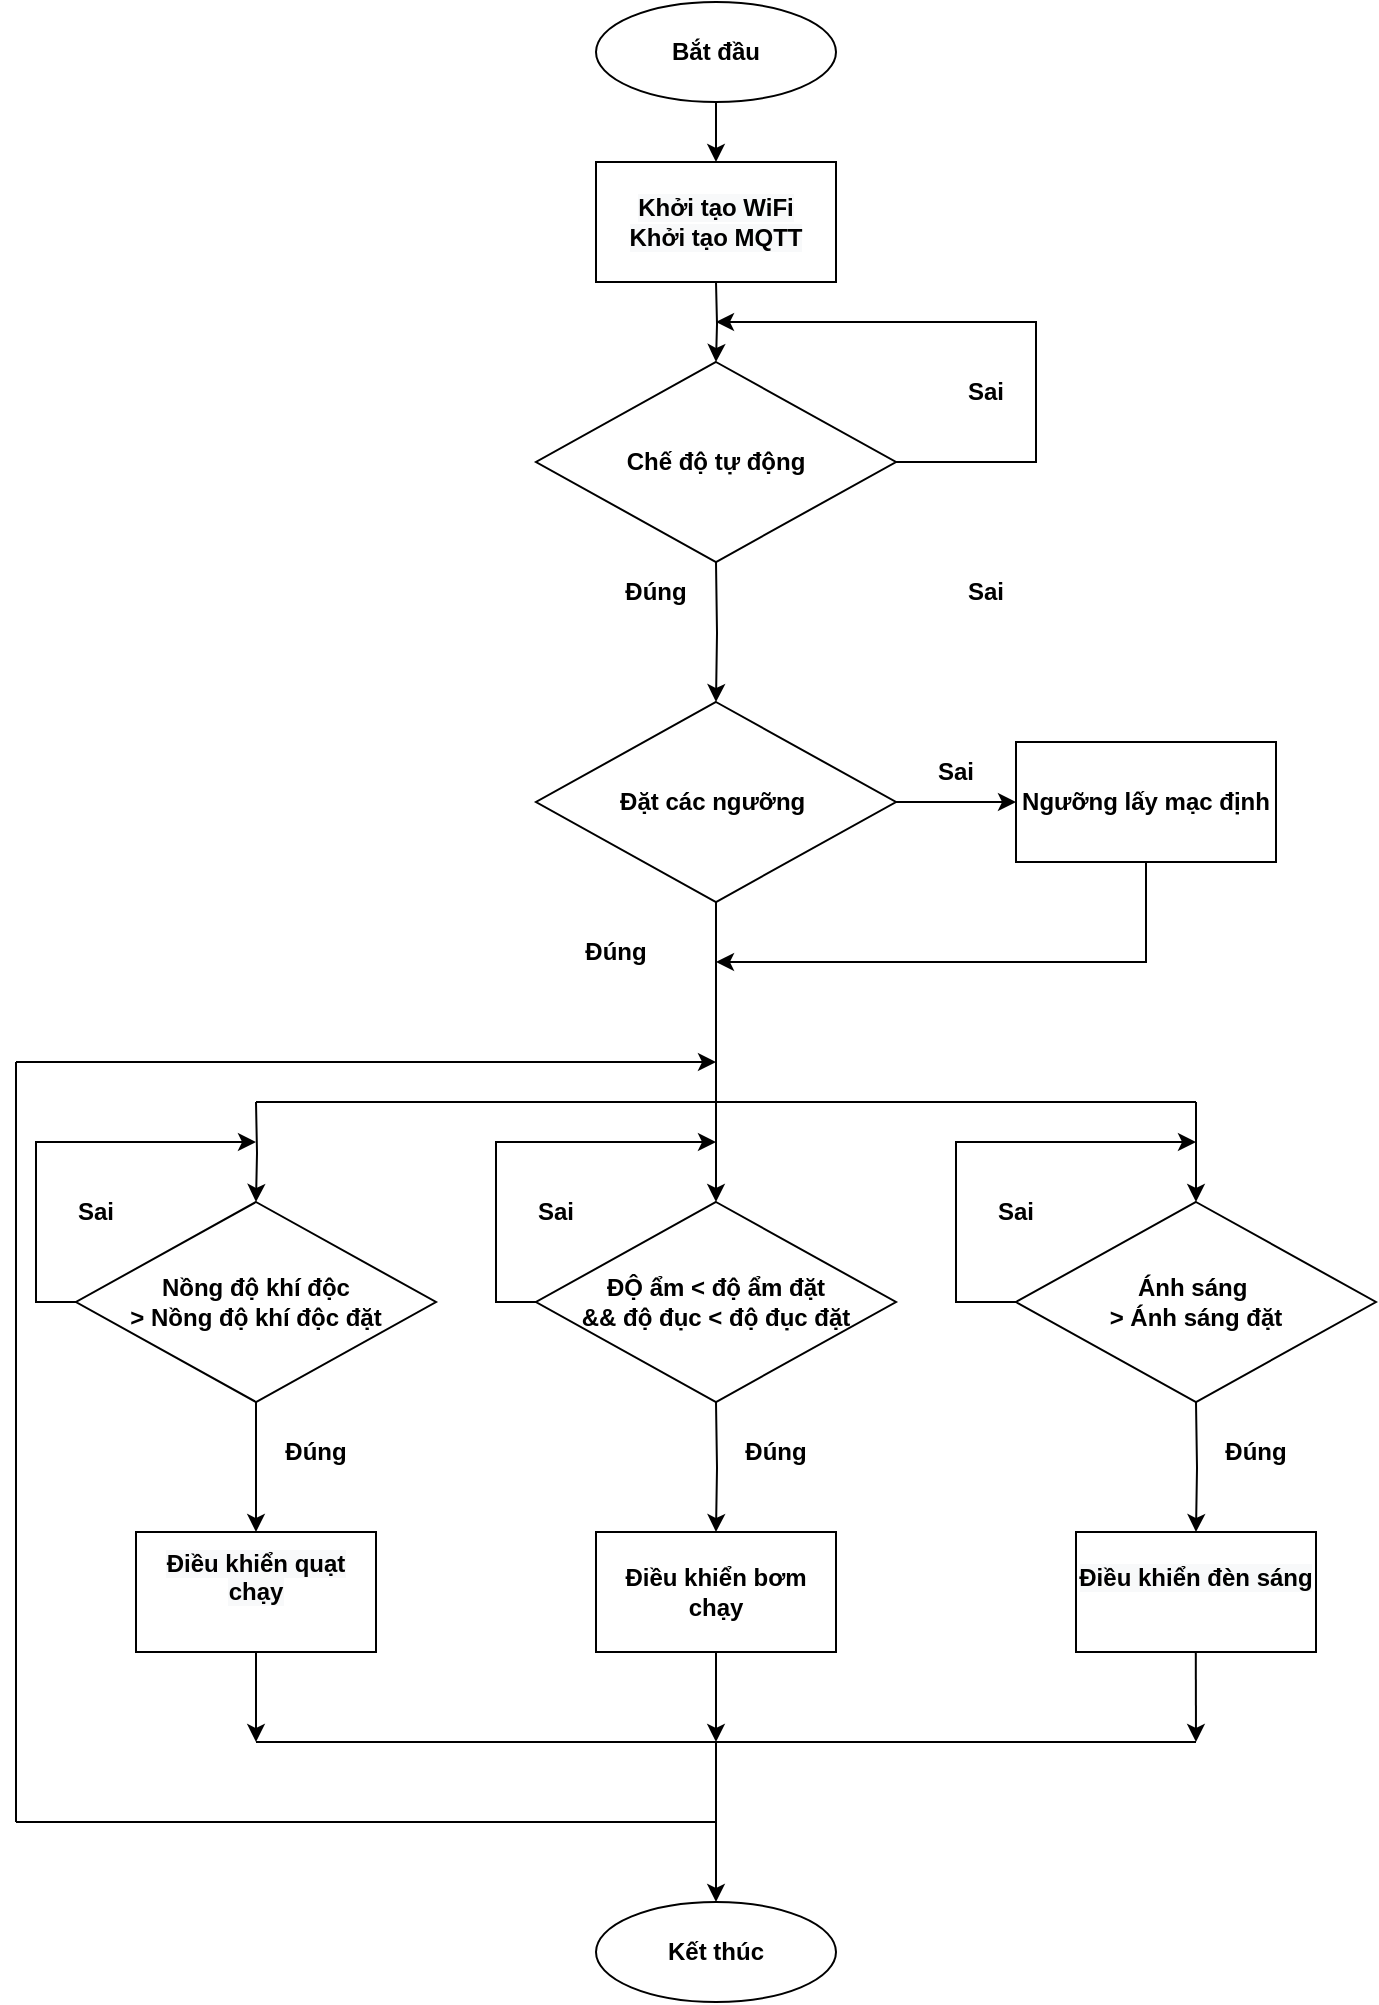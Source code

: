 <mxfile version="18.1.3" type="device"><diagram id="12dAE45PzqvRH9dyjK3I" name="Page-1"><mxGraphModel dx="1663" dy="500" grid="1" gridSize="10" guides="1" tooltips="1" connect="1" arrows="1" fold="1" page="1" pageScale="1" pageWidth="850" pageHeight="1100" math="0" shadow="0"><root><mxCell id="0"/><mxCell id="1" parent="0"/><mxCell id="-Phc89BCnqamWrfpkmdS-3" style="edgeStyle=orthogonalEdgeStyle;rounded=0;orthogonalLoop=1;jettySize=auto;html=1;fontStyle=1" parent="1" source="-Phc89BCnqamWrfpkmdS-1" edge="1"><mxGeometry relative="1" as="geometry"><mxPoint x="320" y="130" as="targetPoint"/></mxGeometry></mxCell><mxCell id="-Phc89BCnqamWrfpkmdS-1" value="Bắt đầu" style="ellipse;whiteSpace=wrap;html=1;fontStyle=1" parent="1" vertex="1"><mxGeometry x="260" y="50" width="120" height="50" as="geometry"/></mxCell><mxCell id="-Phc89BCnqamWrfpkmdS-6" style="edgeStyle=orthogonalEdgeStyle;rounded=0;orthogonalLoop=1;jettySize=auto;html=1;fontStyle=1;entryX=0.5;entryY=0;entryDx=0;entryDy=0;" parent="1" target="-Phc89BCnqamWrfpkmdS-10" edge="1"><mxGeometry relative="1" as="geometry"><mxPoint x="320" y="220" as="targetPoint"/><mxPoint x="320" y="190" as="sourcePoint"/></mxGeometry></mxCell><mxCell id="WtKO7otqxayeYcvdeWKe-2" style="edgeStyle=orthogonalEdgeStyle;rounded=0;orthogonalLoop=1;jettySize=auto;html=1;entryX=0;entryY=0.5;entryDx=0;entryDy=0;" edge="1" parent="1" source="-Phc89BCnqamWrfpkmdS-7" target="WtKO7otqxayeYcvdeWKe-1"><mxGeometry relative="1" as="geometry"/></mxCell><mxCell id="-Phc89BCnqamWrfpkmdS-7" value="Đặt các ngưỡng&amp;nbsp;" style="rhombus;whiteSpace=wrap;html=1;fontStyle=1" parent="1" vertex="1"><mxGeometry x="230" y="400" width="180" height="100" as="geometry"/></mxCell><mxCell id="-Phc89BCnqamWrfpkmdS-9" style="edgeStyle=orthogonalEdgeStyle;rounded=0;orthogonalLoop=1;jettySize=auto;html=1;fontStyle=1;entryX=0.5;entryY=0;entryDx=0;entryDy=0;" parent="1" target="-Phc89BCnqamWrfpkmdS-7" edge="1"><mxGeometry relative="1" as="geometry"><mxPoint x="320" y="330" as="sourcePoint"/><mxPoint x="320" y="370" as="targetPoint"/></mxGeometry></mxCell><mxCell id="-Phc89BCnqamWrfpkmdS-19" style="edgeStyle=orthogonalEdgeStyle;rounded=0;orthogonalLoop=1;jettySize=auto;html=1;" parent="1" source="-Phc89BCnqamWrfpkmdS-10" edge="1"><mxGeometry relative="1" as="geometry"><mxPoint x="320" y="210" as="targetPoint"/><Array as="points"><mxPoint x="480" y="280"/><mxPoint x="480" y="210"/></Array></mxGeometry></mxCell><mxCell id="-Phc89BCnqamWrfpkmdS-10" value="Chế độ tự động" style="rhombus;whiteSpace=wrap;html=1;fontStyle=1" parent="1" vertex="1"><mxGeometry x="230" y="230" width="180" height="100" as="geometry"/></mxCell><mxCell id="-Phc89BCnqamWrfpkmdS-17" value="Sai" style="text;html=1;strokeColor=none;fillColor=none;align=center;verticalAlign=middle;whiteSpace=wrap;rounded=0;fontStyle=1" parent="1" vertex="1"><mxGeometry x="425" y="230" width="60" height="30" as="geometry"/></mxCell><mxCell id="-Phc89BCnqamWrfpkmdS-21" value="Đúng" style="text;html=1;strokeColor=none;fillColor=none;align=center;verticalAlign=middle;whiteSpace=wrap;rounded=0;fontStyle=1" parent="1" vertex="1"><mxGeometry x="260" y="330" width="60" height="30" as="geometry"/></mxCell><mxCell id="-Phc89BCnqamWrfpkmdS-32" value="Sai" style="text;html=1;strokeColor=none;fillColor=none;align=center;verticalAlign=middle;whiteSpace=wrap;rounded=0;fontStyle=1" parent="1" vertex="1"><mxGeometry x="425" y="330" width="60" height="30" as="geometry"/></mxCell><mxCell id="_fKY1nOuWeJu6bT8sIkH-1" value="&lt;span style=&quot;color: rgb(0, 0, 0); font-family: Helvetica; font-size: 12px; font-style: normal; font-variant-ligatures: normal; font-variant-caps: normal; font-weight: 700; letter-spacing: normal; orphans: 2; text-align: center; text-indent: 0px; text-transform: none; widows: 2; word-spacing: 0px; -webkit-text-stroke-width: 0px; background-color: rgb(248, 249, 250); text-decoration-thickness: initial; text-decoration-style: initial; text-decoration-color: initial; float: none; display: inline !important;&quot;&gt;Khởi tạo WiFi&lt;/span&gt;&lt;br style=&quot;color: rgb(0, 0, 0); font-family: Helvetica; font-size: 12px; font-style: normal; font-variant-ligatures: normal; font-variant-caps: normal; font-weight: 700; letter-spacing: normal; orphans: 2; text-align: center; text-indent: 0px; text-transform: none; widows: 2; word-spacing: 0px; -webkit-text-stroke-width: 0px; background-color: rgb(248, 249, 250); text-decoration-thickness: initial; text-decoration-style: initial; text-decoration-color: initial;&quot;&gt;&lt;span style=&quot;color: rgb(0, 0, 0); font-family: Helvetica; font-size: 12px; font-style: normal; font-variant-ligatures: normal; font-variant-caps: normal; font-weight: 700; letter-spacing: normal; orphans: 2; text-align: center; text-indent: 0px; text-transform: none; widows: 2; word-spacing: 0px; -webkit-text-stroke-width: 0px; background-color: rgb(248, 249, 250); text-decoration-thickness: initial; text-decoration-style: initial; text-decoration-color: initial; float: none; display: inline !important;&quot;&gt;Khởi tạo MQTT&lt;/span&gt;" style="rounded=0;whiteSpace=wrap;html=1;" parent="1" vertex="1"><mxGeometry x="260" y="130" width="120" height="60" as="geometry"/></mxCell><mxCell id="WtKO7otqxayeYcvdeWKe-5" style="edgeStyle=orthogonalEdgeStyle;rounded=0;orthogonalLoop=1;jettySize=auto;html=1;" edge="1" parent="1" source="WtKO7otqxayeYcvdeWKe-1"><mxGeometry relative="1" as="geometry"><mxPoint x="320" y="530" as="targetPoint"/><Array as="points"><mxPoint x="535" y="530"/></Array></mxGeometry></mxCell><mxCell id="WtKO7otqxayeYcvdeWKe-1" value="&lt;span style=&quot;font-weight: 700;&quot;&gt;Ngưỡng lấy mạc định&lt;/span&gt;" style="rounded=0;whiteSpace=wrap;html=1;" vertex="1" parent="1"><mxGeometry x="470" y="420" width="130" height="60" as="geometry"/></mxCell><mxCell id="WtKO7otqxayeYcvdeWKe-4" value="Sai" style="text;html=1;strokeColor=none;fillColor=none;align=center;verticalAlign=middle;whiteSpace=wrap;rounded=0;fontStyle=1" vertex="1" parent="1"><mxGeometry x="410" y="420" width="60" height="30" as="geometry"/></mxCell><mxCell id="WtKO7otqxayeYcvdeWKe-7" style="edgeStyle=orthogonalEdgeStyle;rounded=0;orthogonalLoop=1;jettySize=auto;html=1;fontStyle=1;exitX=0.5;exitY=1;exitDx=0;exitDy=0;entryX=0.5;entryY=0;entryDx=0;entryDy=0;" edge="1" parent="1" source="WtKO7otqxayeYcvdeWKe-9" target="WtKO7otqxayeYcvdeWKe-14"><mxGeometry relative="1" as="geometry"><mxPoint x="90" y="790" as="targetPoint"/></mxGeometry></mxCell><mxCell id="WtKO7otqxayeYcvdeWKe-8" style="edgeStyle=orthogonalEdgeStyle;rounded=0;orthogonalLoop=1;jettySize=auto;html=1;" edge="1" parent="1" source="WtKO7otqxayeYcvdeWKe-9"><mxGeometry relative="1" as="geometry"><mxPoint x="90" y="620" as="targetPoint"/><Array as="points"><mxPoint x="-20" y="700"/><mxPoint x="-20" y="620"/><mxPoint x="90" y="620"/></Array></mxGeometry></mxCell><mxCell id="WtKO7otqxayeYcvdeWKe-9" value="Nồng độ khí độc &lt;br&gt;&amp;gt; Nồng độ khí độc đặt" style="rhombus;whiteSpace=wrap;html=1;fontStyle=1" vertex="1" parent="1"><mxGeometry y="650" width="180" height="100" as="geometry"/></mxCell><mxCell id="WtKO7otqxayeYcvdeWKe-10" style="edgeStyle=orthogonalEdgeStyle;rounded=0;orthogonalLoop=1;jettySize=auto;html=1;" edge="1" parent="1" source="WtKO7otqxayeYcvdeWKe-11"><mxGeometry relative="1" as="geometry"><mxPoint x="320" y="620" as="targetPoint"/><Array as="points"><mxPoint x="210" y="700"/><mxPoint x="210" y="620"/></Array></mxGeometry></mxCell><mxCell id="WtKO7otqxayeYcvdeWKe-11" value="ĐỘ ẩm &amp;lt; độ ẩm đặt &lt;br&gt;&amp;amp;&amp;amp; độ đục &amp;lt; độ đục đặt" style="rhombus;whiteSpace=wrap;html=1;fontStyle=1" vertex="1" parent="1"><mxGeometry x="230" y="650" width="180" height="100" as="geometry"/></mxCell><mxCell id="WtKO7otqxayeYcvdeWKe-12" style="edgeStyle=orthogonalEdgeStyle;rounded=0;orthogonalLoop=1;jettySize=auto;html=1;fontStyle=1;entryX=0.5;entryY=0;entryDx=0;entryDy=0;" edge="1" parent="1" target="WtKO7otqxayeYcvdeWKe-15"><mxGeometry relative="1" as="geometry"><mxPoint x="480" y="680" as="targetPoint"/><mxPoint x="320" y="750" as="sourcePoint"/></mxGeometry></mxCell><mxCell id="WtKO7otqxayeYcvdeWKe-13" value="Đúng" style="text;html=1;strokeColor=none;fillColor=none;align=center;verticalAlign=middle;whiteSpace=wrap;rounded=0;fontStyle=1" vertex="1" parent="1"><mxGeometry x="240" y="510" width="60" height="30" as="geometry"/></mxCell><mxCell id="WtKO7otqxayeYcvdeWKe-14" value="&#10;&lt;span style=&quot;color: rgb(0, 0, 0); font-family: Helvetica; font-size: 12px; font-style: normal; font-variant-ligatures: normal; font-variant-caps: normal; font-weight: 700; letter-spacing: normal; orphans: 2; text-align: center; text-indent: 0px; text-transform: none; widows: 2; word-spacing: 0px; -webkit-text-stroke-width: 0px; background-color: rgb(248, 249, 250); text-decoration-thickness: initial; text-decoration-style: initial; text-decoration-color: initial; float: none; display: inline !important;&quot;&gt;Điều khiển quạt chạy&lt;/span&gt;&#10;&#10;" style="rounded=0;whiteSpace=wrap;html=1;" vertex="1" parent="1"><mxGeometry x="30" y="815" width="120" height="60" as="geometry"/></mxCell><mxCell id="WtKO7otqxayeYcvdeWKe-15" value="Điều khiển bơm chạy" style="rounded=0;whiteSpace=wrap;html=1;fontStyle=1" vertex="1" parent="1"><mxGeometry x="260" y="815" width="120" height="60" as="geometry"/></mxCell><mxCell id="WtKO7otqxayeYcvdeWKe-16" style="edgeStyle=orthogonalEdgeStyle;rounded=0;orthogonalLoop=1;jettySize=auto;html=1;fontStyle=1;entryX=0.5;entryY=0;entryDx=0;entryDy=0;" edge="1" parent="1" target="WtKO7otqxayeYcvdeWKe-17"><mxGeometry relative="1" as="geometry"><mxPoint x="720" y="680" as="targetPoint"/><mxPoint x="560" y="750" as="sourcePoint"/></mxGeometry></mxCell><mxCell id="WtKO7otqxayeYcvdeWKe-17" value="&#10;&lt;span style=&quot;color: rgb(0, 0, 0); font-family: Helvetica; font-size: 12px; font-style: normal; font-variant-ligatures: normal; font-variant-caps: normal; font-weight: 700; letter-spacing: normal; orphans: 2; text-align: center; text-indent: 0px; text-transform: none; widows: 2; word-spacing: 0px; -webkit-text-stroke-width: 0px; background-color: rgb(248, 249, 250); text-decoration-thickness: initial; text-decoration-style: initial; text-decoration-color: initial; float: none; display: inline !important;&quot;&gt;Điều khiển đèn sáng&lt;/span&gt;&#10;&#10;" style="rounded=0;whiteSpace=wrap;html=1;" vertex="1" parent="1"><mxGeometry x="500" y="815" width="120" height="60" as="geometry"/></mxCell><mxCell id="WtKO7otqxayeYcvdeWKe-18" style="edgeStyle=orthogonalEdgeStyle;rounded=0;orthogonalLoop=1;jettySize=auto;html=1;" edge="1" parent="1" source="WtKO7otqxayeYcvdeWKe-19"><mxGeometry relative="1" as="geometry"><mxPoint x="560" y="620" as="targetPoint"/><Array as="points"><mxPoint x="440" y="700"/><mxPoint x="440" y="620"/></Array></mxGeometry></mxCell><mxCell id="WtKO7otqxayeYcvdeWKe-19" value="Ánh sáng&amp;nbsp;&lt;br&gt;&amp;gt; Ánh sáng đặt" style="rhombus;whiteSpace=wrap;html=1;fontStyle=1" vertex="1" parent="1"><mxGeometry x="470" y="650" width="180" height="100" as="geometry"/></mxCell><mxCell id="WtKO7otqxayeYcvdeWKe-20" value="" style="endArrow=none;html=1;rounded=0;" edge="1" parent="1"><mxGeometry width="50" height="50" relative="1" as="geometry"><mxPoint x="90" y="600" as="sourcePoint"/><mxPoint x="560" y="600" as="targetPoint"/></mxGeometry></mxCell><mxCell id="WtKO7otqxayeYcvdeWKe-21" style="edgeStyle=orthogonalEdgeStyle;rounded=0;orthogonalLoop=1;jettySize=auto;html=1;fontStyle=1;entryX=0.5;entryY=0;entryDx=0;entryDy=0;" edge="1" parent="1" target="WtKO7otqxayeYcvdeWKe-9"><mxGeometry relative="1" as="geometry"><mxPoint x="89.76" y="645" as="targetPoint"/><mxPoint x="90" y="600" as="sourcePoint"/></mxGeometry></mxCell><mxCell id="WtKO7otqxayeYcvdeWKe-22" value="" style="endArrow=classic;html=1;rounded=0;entryX=0.5;entryY=0;entryDx=0;entryDy=0;" edge="1" parent="1" target="WtKO7otqxayeYcvdeWKe-11"><mxGeometry width="50" height="50" relative="1" as="geometry"><mxPoint x="320" y="600" as="sourcePoint"/><mxPoint x="390" y="630" as="targetPoint"/></mxGeometry></mxCell><mxCell id="WtKO7otqxayeYcvdeWKe-23" value="" style="endArrow=none;html=1;rounded=0;entryX=0.5;entryY=1;entryDx=0;entryDy=0;" edge="1" parent="1" target="-Phc89BCnqamWrfpkmdS-7"><mxGeometry width="50" height="50" relative="1" as="geometry"><mxPoint x="320" y="630" as="sourcePoint"/><mxPoint x="330" y="540" as="targetPoint"/></mxGeometry></mxCell><mxCell id="WtKO7otqxayeYcvdeWKe-24" value="" style="endArrow=classic;html=1;rounded=0;entryX=0.5;entryY=0;entryDx=0;entryDy=0;" edge="1" parent="1" target="WtKO7otqxayeYcvdeWKe-19"><mxGeometry width="50" height="50" relative="1" as="geometry"><mxPoint x="560" y="600" as="sourcePoint"/><mxPoint x="510" y="650" as="targetPoint"/></mxGeometry></mxCell><mxCell id="WtKO7otqxayeYcvdeWKe-25" value="" style="endArrow=none;html=1;rounded=0;" edge="1" parent="1"><mxGeometry width="50" height="50" relative="1" as="geometry"><mxPoint x="90" y="920" as="sourcePoint"/><mxPoint x="560" y="920" as="targetPoint"/></mxGeometry></mxCell><mxCell id="WtKO7otqxayeYcvdeWKe-26" value="" style="endArrow=classic;html=1;rounded=0;exitX=0.5;exitY=1;exitDx=0;exitDy=0;" edge="1" parent="1" source="WtKO7otqxayeYcvdeWKe-14"><mxGeometry width="50" height="50" relative="1" as="geometry"><mxPoint x="420" y="990" as="sourcePoint"/><mxPoint x="90" y="920" as="targetPoint"/></mxGeometry></mxCell><mxCell id="WtKO7otqxayeYcvdeWKe-27" value="" style="endArrow=classic;html=1;rounded=0;exitX=0.5;exitY=1;exitDx=0;exitDy=0;" edge="1" parent="1" source="WtKO7otqxayeYcvdeWKe-15"><mxGeometry width="50" height="50" relative="1" as="geometry"><mxPoint x="360" y="950" as="sourcePoint"/><mxPoint x="320" y="920" as="targetPoint"/></mxGeometry></mxCell><mxCell id="WtKO7otqxayeYcvdeWKe-28" value="" style="endArrow=classic;html=1;rounded=0;" edge="1" parent="1"><mxGeometry width="50" height="50" relative="1" as="geometry"><mxPoint x="559.89" y="875" as="sourcePoint"/><mxPoint x="560" y="920" as="targetPoint"/></mxGeometry></mxCell><mxCell id="WtKO7otqxayeYcvdeWKe-29" value="" style="endArrow=none;html=1;rounded=0;" edge="1" parent="1"><mxGeometry width="50" height="50" relative="1" as="geometry"><mxPoint x="320" y="960" as="sourcePoint"/><mxPoint x="320" y="920" as="targetPoint"/></mxGeometry></mxCell><mxCell id="WtKO7otqxayeYcvdeWKe-30" value="" style="endArrow=none;html=1;rounded=0;" edge="1" parent="1"><mxGeometry width="50" height="50" relative="1" as="geometry"><mxPoint x="-30" y="960" as="sourcePoint"/><mxPoint x="320" y="960" as="targetPoint"/></mxGeometry></mxCell><mxCell id="WtKO7otqxayeYcvdeWKe-31" value="" style="endArrow=none;html=1;rounded=0;" edge="1" parent="1"><mxGeometry width="50" height="50" relative="1" as="geometry"><mxPoint x="-30" y="960" as="sourcePoint"/><mxPoint x="-30" y="580" as="targetPoint"/></mxGeometry></mxCell><mxCell id="WtKO7otqxayeYcvdeWKe-32" value="" style="endArrow=classic;html=1;rounded=0;" edge="1" parent="1"><mxGeometry width="50" height="50" relative="1" as="geometry"><mxPoint x="-30" y="580" as="sourcePoint"/><mxPoint x="320" y="580" as="targetPoint"/></mxGeometry></mxCell><mxCell id="WtKO7otqxayeYcvdeWKe-33" value="Kết thúc" style="ellipse;whiteSpace=wrap;html=1;fontStyle=1" vertex="1" parent="1"><mxGeometry x="260" y="1000" width="120" height="50" as="geometry"/></mxCell><mxCell id="WtKO7otqxayeYcvdeWKe-34" value="" style="endArrow=classic;html=1;rounded=0;entryX=0.5;entryY=0;entryDx=0;entryDy=0;" edge="1" parent="1"><mxGeometry width="50" height="50" relative="1" as="geometry"><mxPoint x="320" y="960" as="sourcePoint"/><mxPoint x="320.0" y="1000" as="targetPoint"/></mxGeometry></mxCell><mxCell id="WtKO7otqxayeYcvdeWKe-35" value="Sai" style="text;html=1;strokeColor=none;fillColor=none;align=center;verticalAlign=middle;whiteSpace=wrap;rounded=0;fontStyle=1" vertex="1" parent="1"><mxGeometry x="-20" y="640" width="60" height="30" as="geometry"/></mxCell><mxCell id="WtKO7otqxayeYcvdeWKe-36" value="Sai" style="text;html=1;strokeColor=none;fillColor=none;align=center;verticalAlign=middle;whiteSpace=wrap;rounded=0;fontStyle=1" vertex="1" parent="1"><mxGeometry x="210" y="640" width="60" height="30" as="geometry"/></mxCell><mxCell id="WtKO7otqxayeYcvdeWKe-37" value="Sai" style="text;html=1;strokeColor=none;fillColor=none;align=center;verticalAlign=middle;whiteSpace=wrap;rounded=0;fontStyle=1" vertex="1" parent="1"><mxGeometry x="440" y="640" width="60" height="30" as="geometry"/></mxCell><mxCell id="WtKO7otqxayeYcvdeWKe-38" value="Đúng" style="text;html=1;strokeColor=none;fillColor=none;align=center;verticalAlign=middle;whiteSpace=wrap;rounded=0;fontStyle=1" vertex="1" parent="1"><mxGeometry x="90" y="760" width="60" height="30" as="geometry"/></mxCell><mxCell id="WtKO7otqxayeYcvdeWKe-39" value="Đúng" style="text;html=1;strokeColor=none;fillColor=none;align=center;verticalAlign=middle;whiteSpace=wrap;rounded=0;fontStyle=1" vertex="1" parent="1"><mxGeometry x="320" y="760" width="60" height="30" as="geometry"/></mxCell><mxCell id="WtKO7otqxayeYcvdeWKe-40" value="Đúng" style="text;html=1;strokeColor=none;fillColor=none;align=center;verticalAlign=middle;whiteSpace=wrap;rounded=0;fontStyle=1" vertex="1" parent="1"><mxGeometry x="560" y="760" width="60" height="30" as="geometry"/></mxCell></root></mxGraphModel></diagram></mxfile>